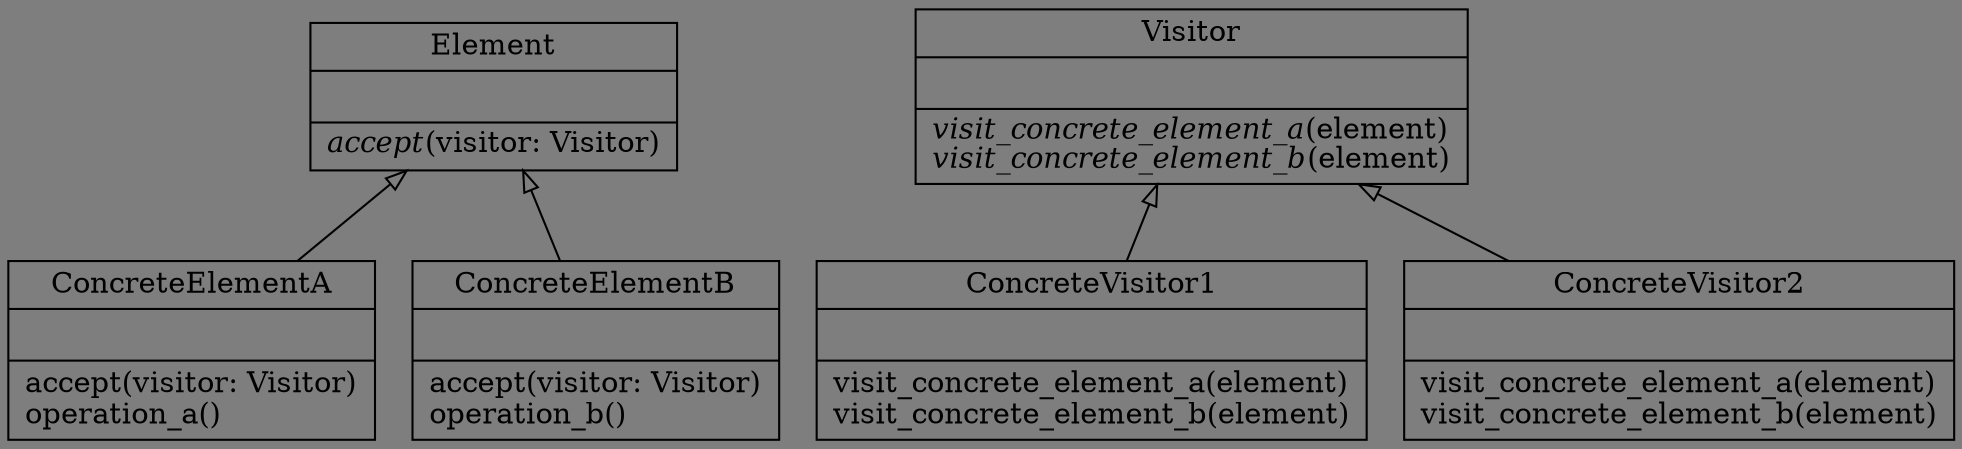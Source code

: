 digraph "classes_12._访问者模式.py" {
rankdir=BT
bgcolor="#7e7e7e"
charset="utf-8"
"12._访问者模式.ConcreteElementA" [color="black", fontcolor="black", label=<{ConcreteElementA|<br ALIGN="LEFT"/>|accept(visitor: Visitor)<br ALIGN="LEFT"/>operation_a()<br ALIGN="LEFT"/>}>, shape="record", style="solid"];
"12._访问者模式.ConcreteElementB" [color="black", fontcolor="black", label=<{ConcreteElementB|<br ALIGN="LEFT"/>|accept(visitor: Visitor)<br ALIGN="LEFT"/>operation_b()<br ALIGN="LEFT"/>}>, shape="record", style="solid"];
"12._访问者模式.ConcreteVisitor1" [color="black", fontcolor="black", label=<{ConcreteVisitor1|<br ALIGN="LEFT"/>|visit_concrete_element_a(element)<br ALIGN="LEFT"/>visit_concrete_element_b(element)<br ALIGN="LEFT"/>}>, shape="record", style="solid"];
"12._访问者模式.ConcreteVisitor2" [color="black", fontcolor="black", label=<{ConcreteVisitor2|<br ALIGN="LEFT"/>|visit_concrete_element_a(element)<br ALIGN="LEFT"/>visit_concrete_element_b(element)<br ALIGN="LEFT"/>}>, shape="record", style="solid"];
"12._访问者模式.Element" [color="black", fontcolor="black", label=<{Element|<br ALIGN="LEFT"/>|<I>accept</I>(visitor: Visitor)<br ALIGN="LEFT"/>}>, shape="record", style="solid"];
"12._访问者模式.Visitor" [color="black", fontcolor="black", label=<{Visitor|<br ALIGN="LEFT"/>|<I>visit_concrete_element_a</I>(element)<br ALIGN="LEFT"/><I>visit_concrete_element_b</I>(element)<br ALIGN="LEFT"/>}>, shape="record", style="solid"];
"12._访问者模式.ConcreteElementA" -> "12._访问者模式.Element" [arrowhead="empty", arrowtail="none"];
"12._访问者模式.ConcreteElementB" -> "12._访问者模式.Element" [arrowhead="empty", arrowtail="none"];
"12._访问者模式.ConcreteVisitor1" -> "12._访问者模式.Visitor" [arrowhead="empty", arrowtail="none"];
"12._访问者模式.ConcreteVisitor2" -> "12._访问者模式.Visitor" [arrowhead="empty", arrowtail="none"];
}
